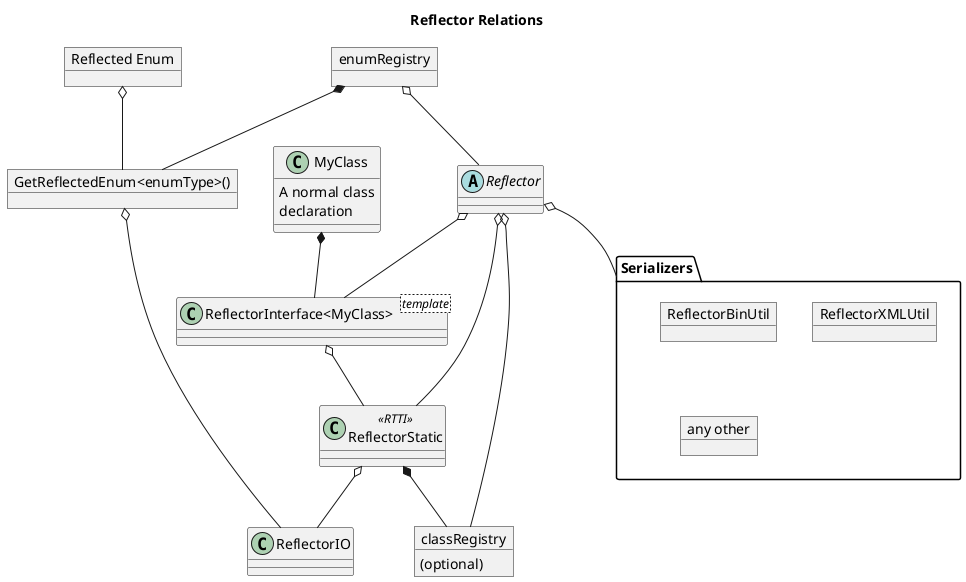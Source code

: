 @startuml rf_rel
title Reflector Relations
class MyClass {
    A normal class
    declaration
}
class "ReflectorInterface<MyClass><template>" as ReflectorInterface
abstract class Reflector
class ReflectorStatic<<RTTI>>
object classRegistry
class ReflectorIO
package Serializers {
    object ReflectorBinUtil
    object ReflectorXMLUtil
    object "any other" as anyser
}
object "Reflected Enum" as refEnum
object "GetReflectedEnum<enumType>()" as GRE
object enumRegistry

classRegistry : (optional)

MyClass *-- ReflectorInterface
ReflectorInterface o-- ReflectorStatic
Reflector o-- ReflectorStatic
Reflector o-- ReflectorInterface
ReflectorStatic *-- classRegistry
ReflectorStatic o-- ReflectorIO
Reflector o- classRegistry
Reflector o-- Serializers
refEnum o-- GRE
enumRegistry *-- GRE
enumRegistry o-- Reflector
GRE o- ReflectorIO
@enduml